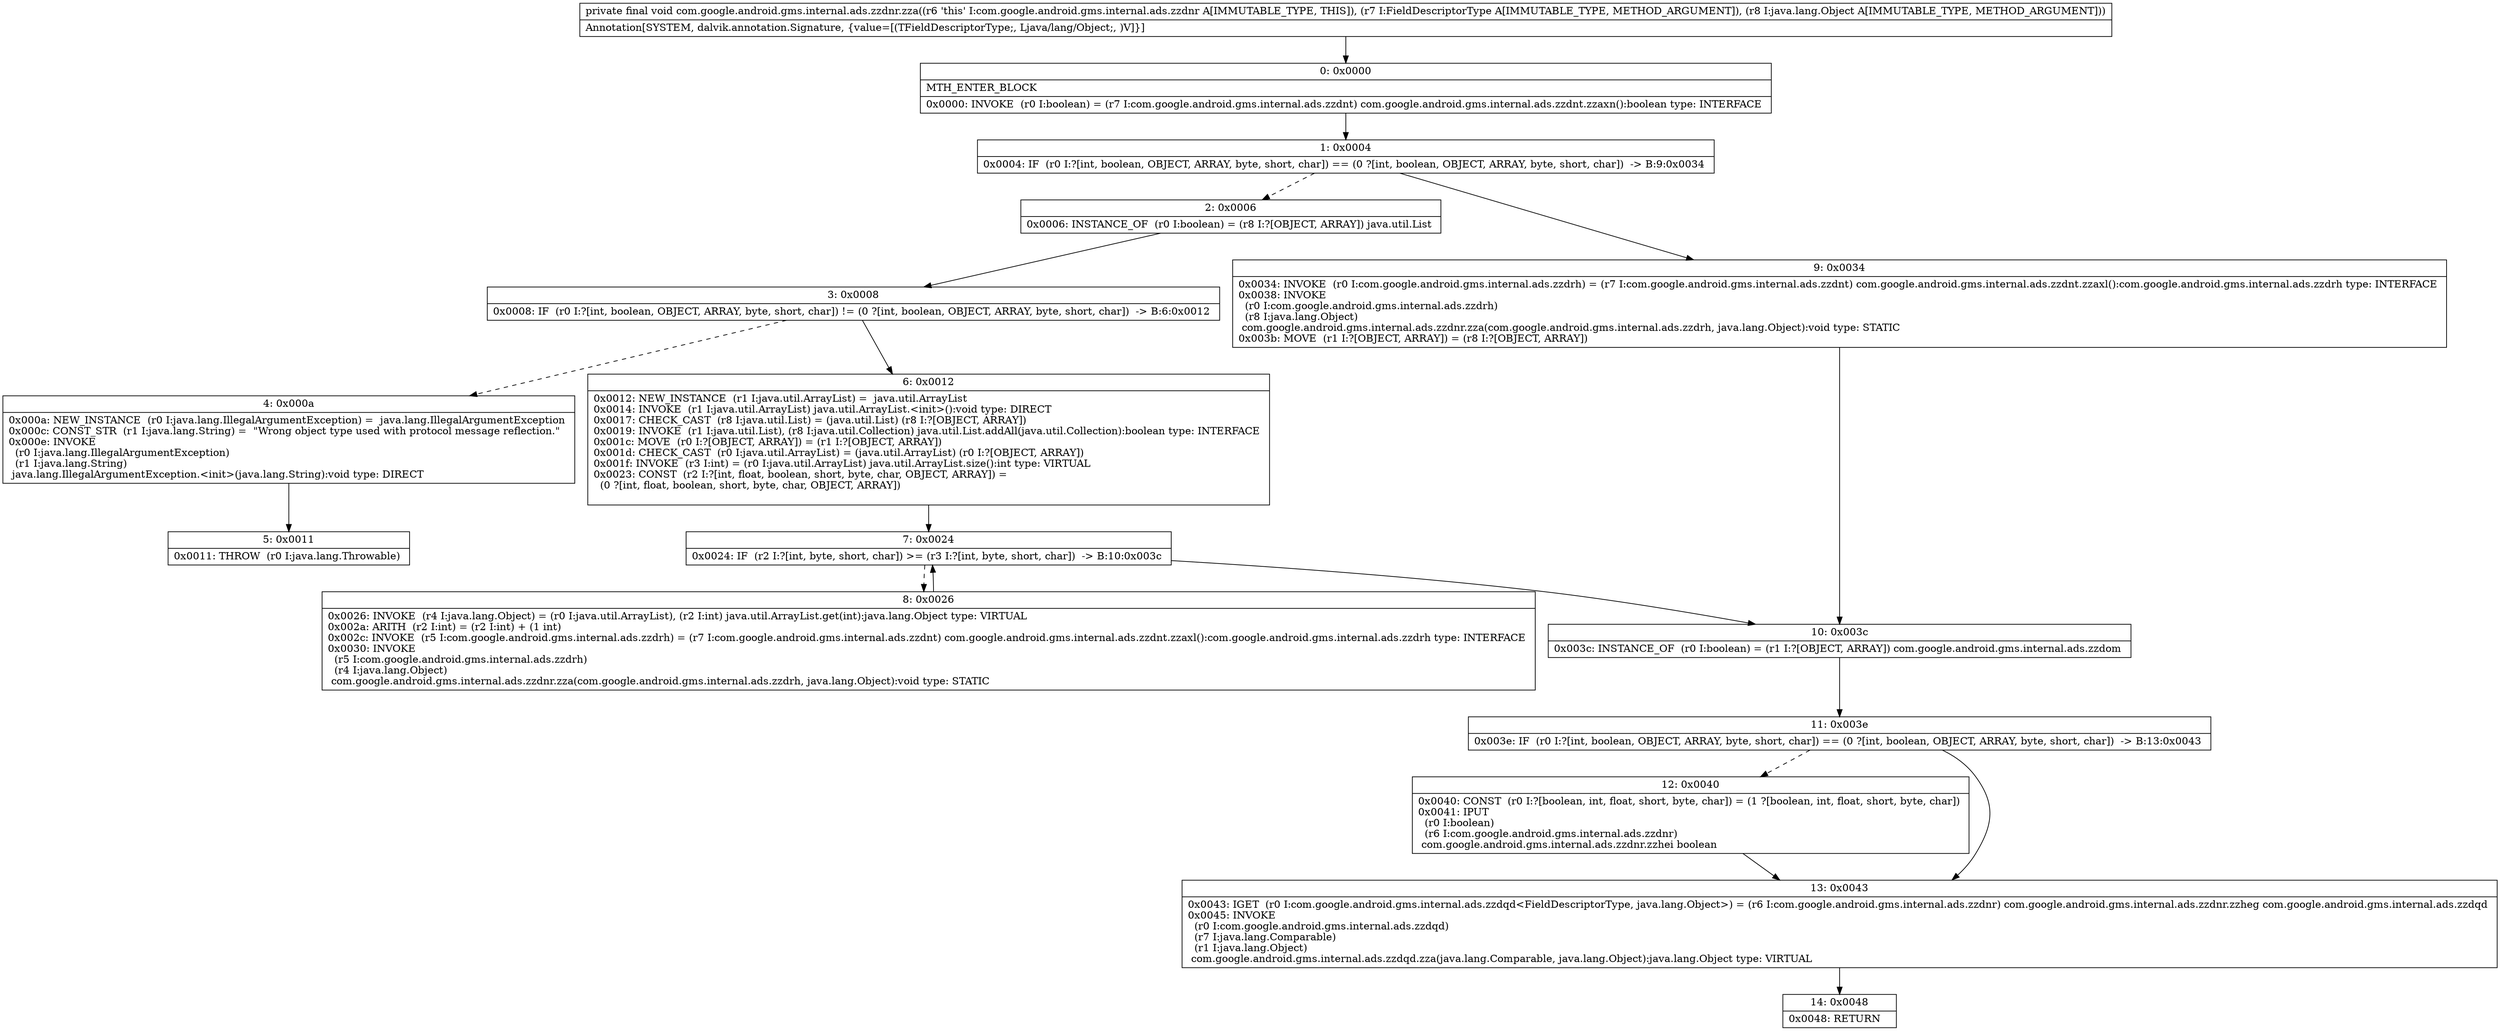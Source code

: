 digraph "CFG forcom.google.android.gms.internal.ads.zzdnr.zza(Lcom\/google\/android\/gms\/internal\/ads\/zzdnt;Ljava\/lang\/Object;)V" {
Node_0 [shape=record,label="{0\:\ 0x0000|MTH_ENTER_BLOCK\l|0x0000: INVOKE  (r0 I:boolean) = (r7 I:com.google.android.gms.internal.ads.zzdnt) com.google.android.gms.internal.ads.zzdnt.zzaxn():boolean type: INTERFACE \l}"];
Node_1 [shape=record,label="{1\:\ 0x0004|0x0004: IF  (r0 I:?[int, boolean, OBJECT, ARRAY, byte, short, char]) == (0 ?[int, boolean, OBJECT, ARRAY, byte, short, char])  \-\> B:9:0x0034 \l}"];
Node_2 [shape=record,label="{2\:\ 0x0006|0x0006: INSTANCE_OF  (r0 I:boolean) = (r8 I:?[OBJECT, ARRAY]) java.util.List \l}"];
Node_3 [shape=record,label="{3\:\ 0x0008|0x0008: IF  (r0 I:?[int, boolean, OBJECT, ARRAY, byte, short, char]) != (0 ?[int, boolean, OBJECT, ARRAY, byte, short, char])  \-\> B:6:0x0012 \l}"];
Node_4 [shape=record,label="{4\:\ 0x000a|0x000a: NEW_INSTANCE  (r0 I:java.lang.IllegalArgumentException) =  java.lang.IllegalArgumentException \l0x000c: CONST_STR  (r1 I:java.lang.String) =  \"Wrong object type used with protocol message reflection.\" \l0x000e: INVOKE  \l  (r0 I:java.lang.IllegalArgumentException)\l  (r1 I:java.lang.String)\l java.lang.IllegalArgumentException.\<init\>(java.lang.String):void type: DIRECT \l}"];
Node_5 [shape=record,label="{5\:\ 0x0011|0x0011: THROW  (r0 I:java.lang.Throwable) \l}"];
Node_6 [shape=record,label="{6\:\ 0x0012|0x0012: NEW_INSTANCE  (r1 I:java.util.ArrayList) =  java.util.ArrayList \l0x0014: INVOKE  (r1 I:java.util.ArrayList) java.util.ArrayList.\<init\>():void type: DIRECT \l0x0017: CHECK_CAST  (r8 I:java.util.List) = (java.util.List) (r8 I:?[OBJECT, ARRAY]) \l0x0019: INVOKE  (r1 I:java.util.List), (r8 I:java.util.Collection) java.util.List.addAll(java.util.Collection):boolean type: INTERFACE \l0x001c: MOVE  (r0 I:?[OBJECT, ARRAY]) = (r1 I:?[OBJECT, ARRAY]) \l0x001d: CHECK_CAST  (r0 I:java.util.ArrayList) = (java.util.ArrayList) (r0 I:?[OBJECT, ARRAY]) \l0x001f: INVOKE  (r3 I:int) = (r0 I:java.util.ArrayList) java.util.ArrayList.size():int type: VIRTUAL \l0x0023: CONST  (r2 I:?[int, float, boolean, short, byte, char, OBJECT, ARRAY]) = \l  (0 ?[int, float, boolean, short, byte, char, OBJECT, ARRAY])\l \l}"];
Node_7 [shape=record,label="{7\:\ 0x0024|0x0024: IF  (r2 I:?[int, byte, short, char]) \>= (r3 I:?[int, byte, short, char])  \-\> B:10:0x003c \l}"];
Node_8 [shape=record,label="{8\:\ 0x0026|0x0026: INVOKE  (r4 I:java.lang.Object) = (r0 I:java.util.ArrayList), (r2 I:int) java.util.ArrayList.get(int):java.lang.Object type: VIRTUAL \l0x002a: ARITH  (r2 I:int) = (r2 I:int) + (1 int) \l0x002c: INVOKE  (r5 I:com.google.android.gms.internal.ads.zzdrh) = (r7 I:com.google.android.gms.internal.ads.zzdnt) com.google.android.gms.internal.ads.zzdnt.zzaxl():com.google.android.gms.internal.ads.zzdrh type: INTERFACE \l0x0030: INVOKE  \l  (r5 I:com.google.android.gms.internal.ads.zzdrh)\l  (r4 I:java.lang.Object)\l com.google.android.gms.internal.ads.zzdnr.zza(com.google.android.gms.internal.ads.zzdrh, java.lang.Object):void type: STATIC \l}"];
Node_9 [shape=record,label="{9\:\ 0x0034|0x0034: INVOKE  (r0 I:com.google.android.gms.internal.ads.zzdrh) = (r7 I:com.google.android.gms.internal.ads.zzdnt) com.google.android.gms.internal.ads.zzdnt.zzaxl():com.google.android.gms.internal.ads.zzdrh type: INTERFACE \l0x0038: INVOKE  \l  (r0 I:com.google.android.gms.internal.ads.zzdrh)\l  (r8 I:java.lang.Object)\l com.google.android.gms.internal.ads.zzdnr.zza(com.google.android.gms.internal.ads.zzdrh, java.lang.Object):void type: STATIC \l0x003b: MOVE  (r1 I:?[OBJECT, ARRAY]) = (r8 I:?[OBJECT, ARRAY]) \l}"];
Node_10 [shape=record,label="{10\:\ 0x003c|0x003c: INSTANCE_OF  (r0 I:boolean) = (r1 I:?[OBJECT, ARRAY]) com.google.android.gms.internal.ads.zzdom \l}"];
Node_11 [shape=record,label="{11\:\ 0x003e|0x003e: IF  (r0 I:?[int, boolean, OBJECT, ARRAY, byte, short, char]) == (0 ?[int, boolean, OBJECT, ARRAY, byte, short, char])  \-\> B:13:0x0043 \l}"];
Node_12 [shape=record,label="{12\:\ 0x0040|0x0040: CONST  (r0 I:?[boolean, int, float, short, byte, char]) = (1 ?[boolean, int, float, short, byte, char]) \l0x0041: IPUT  \l  (r0 I:boolean)\l  (r6 I:com.google.android.gms.internal.ads.zzdnr)\l com.google.android.gms.internal.ads.zzdnr.zzhei boolean \l}"];
Node_13 [shape=record,label="{13\:\ 0x0043|0x0043: IGET  (r0 I:com.google.android.gms.internal.ads.zzdqd\<FieldDescriptorType, java.lang.Object\>) = (r6 I:com.google.android.gms.internal.ads.zzdnr) com.google.android.gms.internal.ads.zzdnr.zzheg com.google.android.gms.internal.ads.zzdqd \l0x0045: INVOKE  \l  (r0 I:com.google.android.gms.internal.ads.zzdqd)\l  (r7 I:java.lang.Comparable)\l  (r1 I:java.lang.Object)\l com.google.android.gms.internal.ads.zzdqd.zza(java.lang.Comparable, java.lang.Object):java.lang.Object type: VIRTUAL \l}"];
Node_14 [shape=record,label="{14\:\ 0x0048|0x0048: RETURN   \l}"];
MethodNode[shape=record,label="{private final void com.google.android.gms.internal.ads.zzdnr.zza((r6 'this' I:com.google.android.gms.internal.ads.zzdnr A[IMMUTABLE_TYPE, THIS]), (r7 I:FieldDescriptorType A[IMMUTABLE_TYPE, METHOD_ARGUMENT]), (r8 I:java.lang.Object A[IMMUTABLE_TYPE, METHOD_ARGUMENT]))  | Annotation[SYSTEM, dalvik.annotation.Signature, \{value=[(TFieldDescriptorType;, Ljava\/lang\/Object;, )V]\}]\l}"];
MethodNode -> Node_0;
Node_0 -> Node_1;
Node_1 -> Node_2[style=dashed];
Node_1 -> Node_9;
Node_2 -> Node_3;
Node_3 -> Node_4[style=dashed];
Node_3 -> Node_6;
Node_4 -> Node_5;
Node_6 -> Node_7;
Node_7 -> Node_8[style=dashed];
Node_7 -> Node_10;
Node_8 -> Node_7;
Node_9 -> Node_10;
Node_10 -> Node_11;
Node_11 -> Node_12[style=dashed];
Node_11 -> Node_13;
Node_12 -> Node_13;
Node_13 -> Node_14;
}

